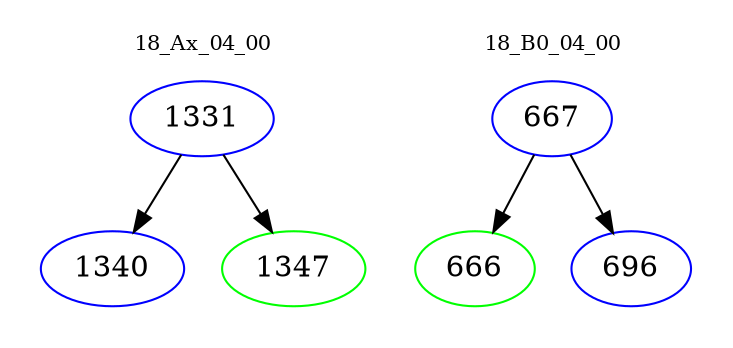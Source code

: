 digraph{
subgraph cluster_0 {
color = white
label = "18_Ax_04_00";
fontsize=10;
T0_1331 [label="1331", color="blue"]
T0_1331 -> T0_1340 [color="black"]
T0_1340 [label="1340", color="blue"]
T0_1331 -> T0_1347 [color="black"]
T0_1347 [label="1347", color="green"]
}
subgraph cluster_1 {
color = white
label = "18_B0_04_00";
fontsize=10;
T1_667 [label="667", color="blue"]
T1_667 -> T1_666 [color="black"]
T1_666 [label="666", color="green"]
T1_667 -> T1_696 [color="black"]
T1_696 [label="696", color="blue"]
}
}
